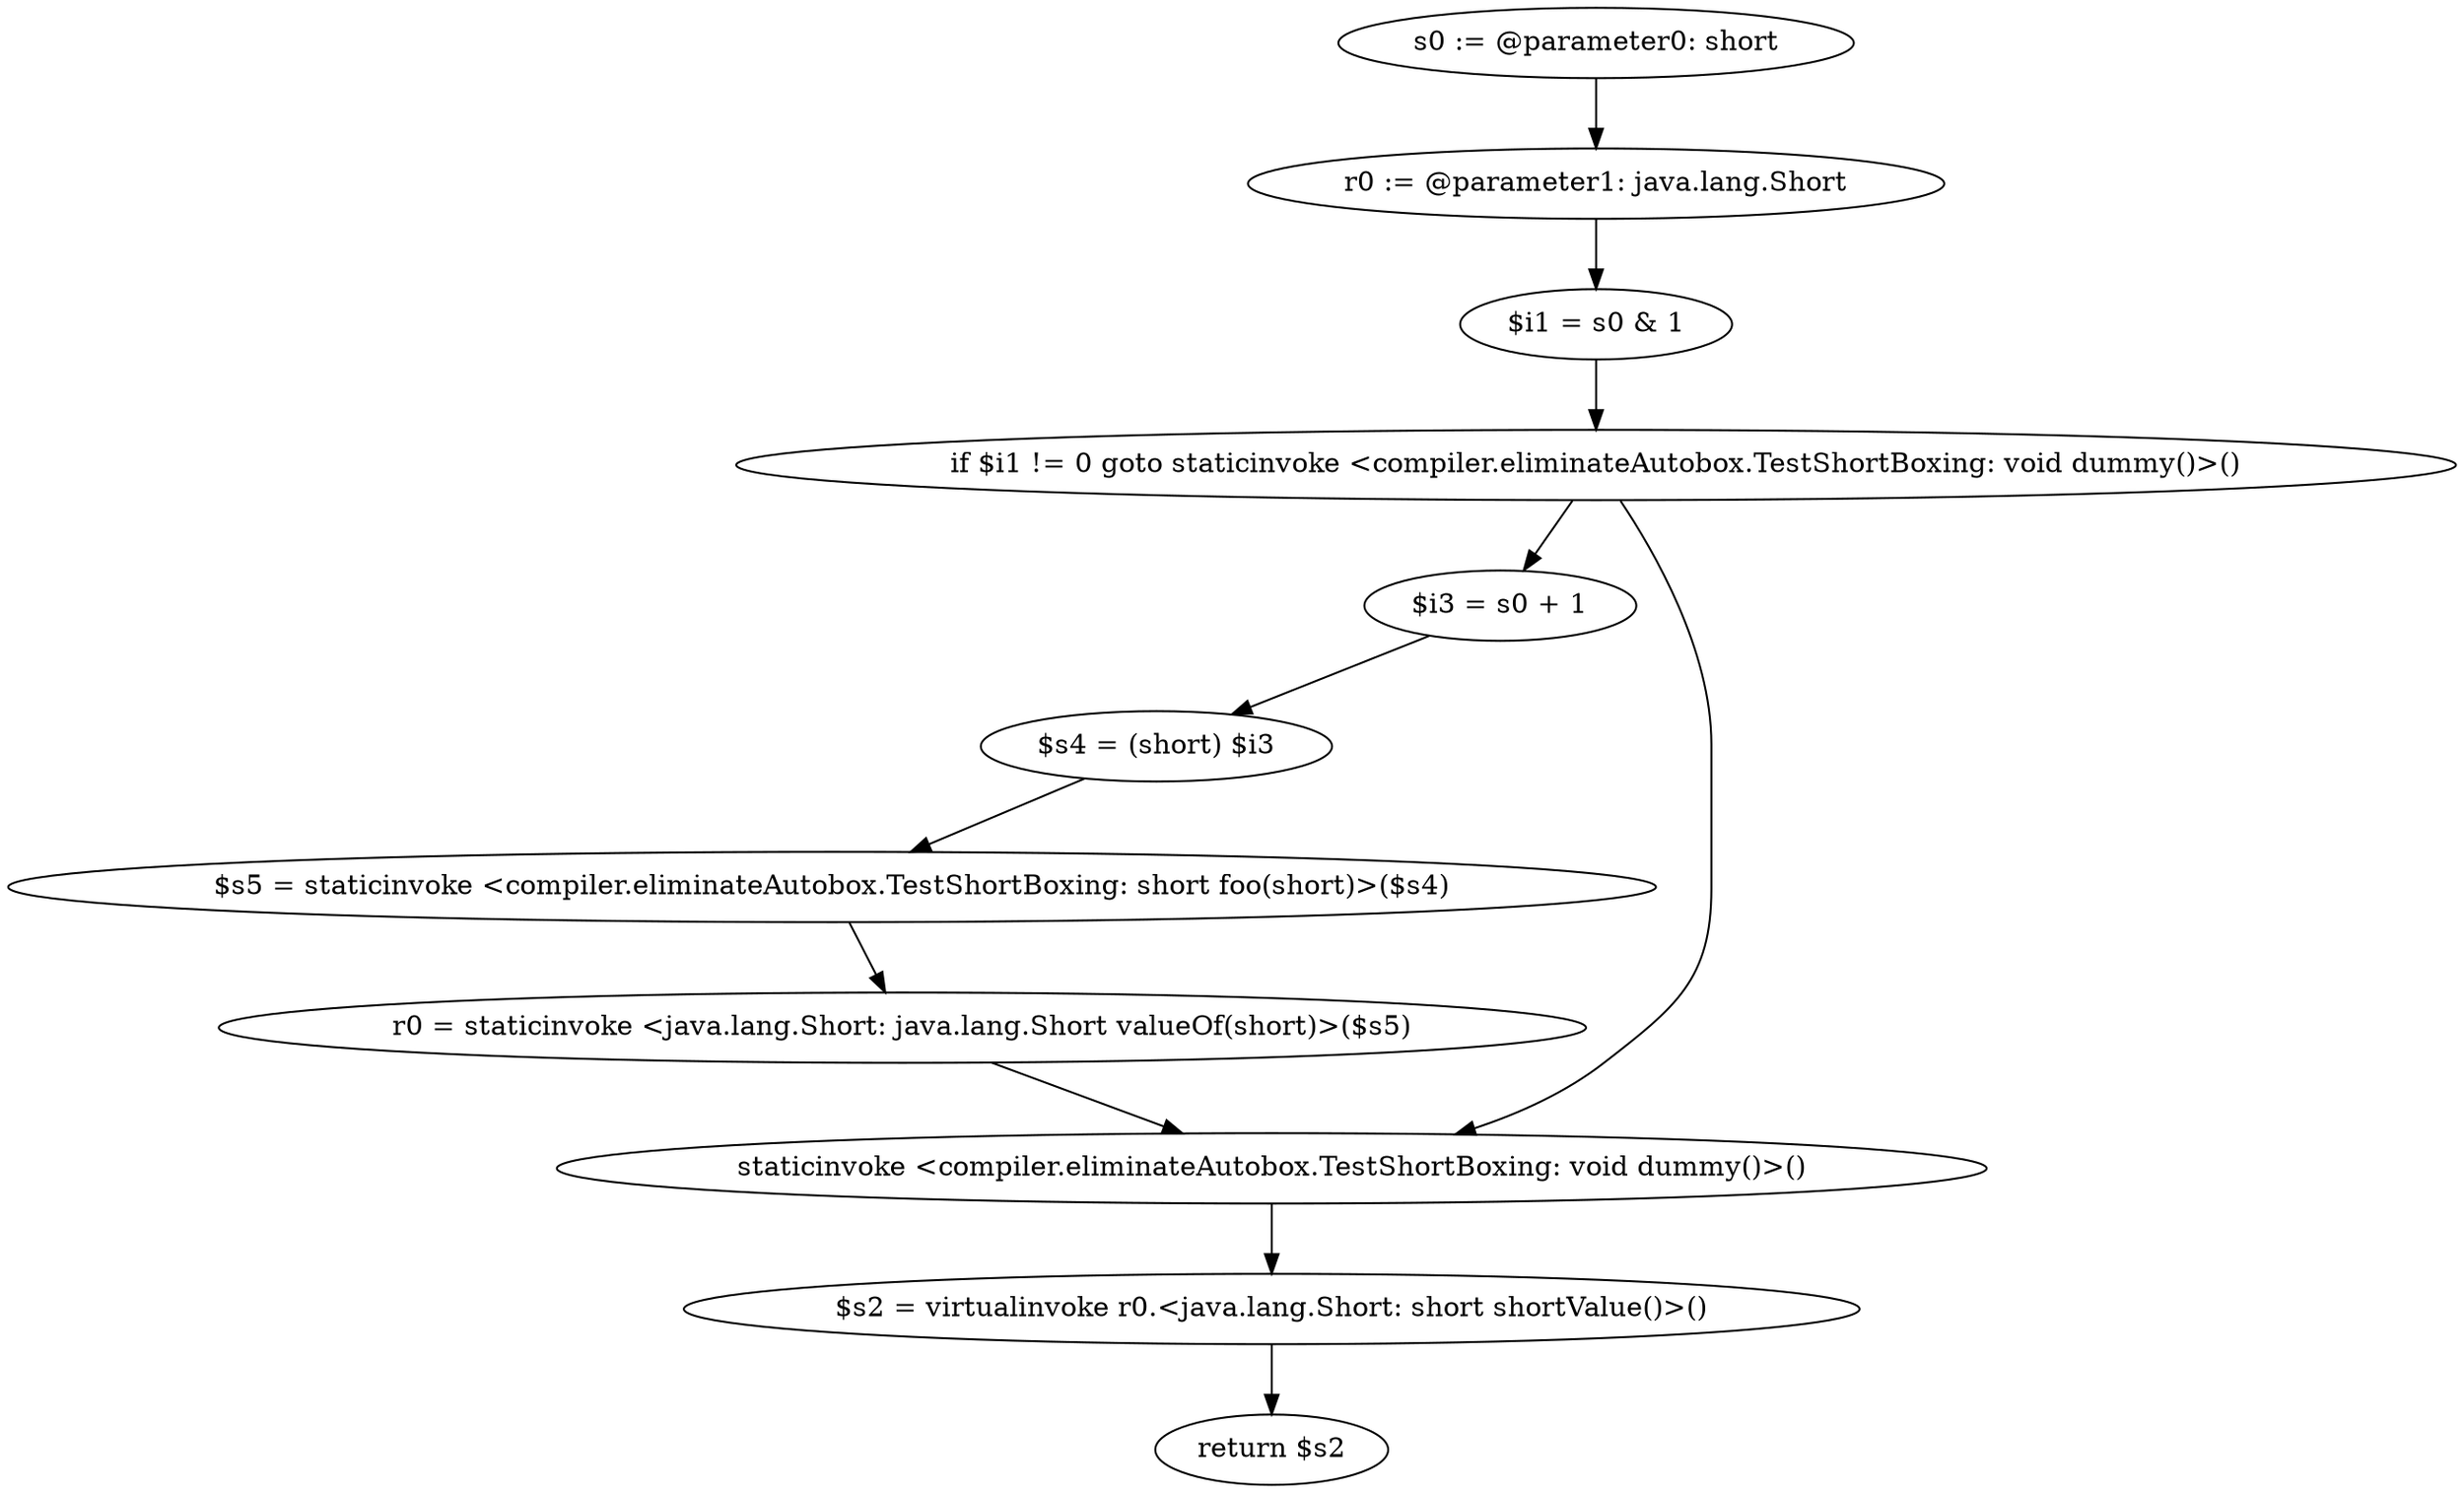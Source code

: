 digraph "unitGraph" {
    "s0 := @parameter0: short"
    "r0 := @parameter1: java.lang.Short"
    "$i1 = s0 & 1"
    "if $i1 != 0 goto staticinvoke <compiler.eliminateAutobox.TestShortBoxing: void dummy()>()"
    "$i3 = s0 + 1"
    "$s4 = (short) $i3"
    "$s5 = staticinvoke <compiler.eliminateAutobox.TestShortBoxing: short foo(short)>($s4)"
    "r0 = staticinvoke <java.lang.Short: java.lang.Short valueOf(short)>($s5)"
    "staticinvoke <compiler.eliminateAutobox.TestShortBoxing: void dummy()>()"
    "$s2 = virtualinvoke r0.<java.lang.Short: short shortValue()>()"
    "return $s2"
    "s0 := @parameter0: short"->"r0 := @parameter1: java.lang.Short";
    "r0 := @parameter1: java.lang.Short"->"$i1 = s0 & 1";
    "$i1 = s0 & 1"->"if $i1 != 0 goto staticinvoke <compiler.eliminateAutobox.TestShortBoxing: void dummy()>()";
    "if $i1 != 0 goto staticinvoke <compiler.eliminateAutobox.TestShortBoxing: void dummy()>()"->"$i3 = s0 + 1";
    "if $i1 != 0 goto staticinvoke <compiler.eliminateAutobox.TestShortBoxing: void dummy()>()"->"staticinvoke <compiler.eliminateAutobox.TestShortBoxing: void dummy()>()";
    "$i3 = s0 + 1"->"$s4 = (short) $i3";
    "$s4 = (short) $i3"->"$s5 = staticinvoke <compiler.eliminateAutobox.TestShortBoxing: short foo(short)>($s4)";
    "$s5 = staticinvoke <compiler.eliminateAutobox.TestShortBoxing: short foo(short)>($s4)"->"r0 = staticinvoke <java.lang.Short: java.lang.Short valueOf(short)>($s5)";
    "r0 = staticinvoke <java.lang.Short: java.lang.Short valueOf(short)>($s5)"->"staticinvoke <compiler.eliminateAutobox.TestShortBoxing: void dummy()>()";
    "staticinvoke <compiler.eliminateAutobox.TestShortBoxing: void dummy()>()"->"$s2 = virtualinvoke r0.<java.lang.Short: short shortValue()>()";
    "$s2 = virtualinvoke r0.<java.lang.Short: short shortValue()>()"->"return $s2";
}
